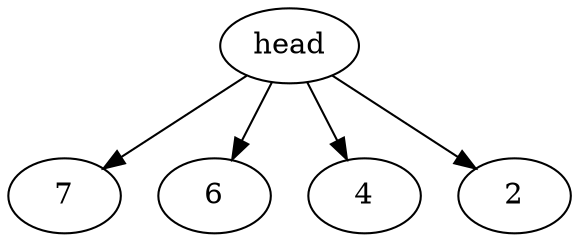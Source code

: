 // Lista simple
digraph {
	head [label=head]
	7 [label=7]
	head -> 7
	6 [label=6]
	head -> 6
	4 [label=4]
	head -> 4
	2 [label=2]
	head -> 2
}
